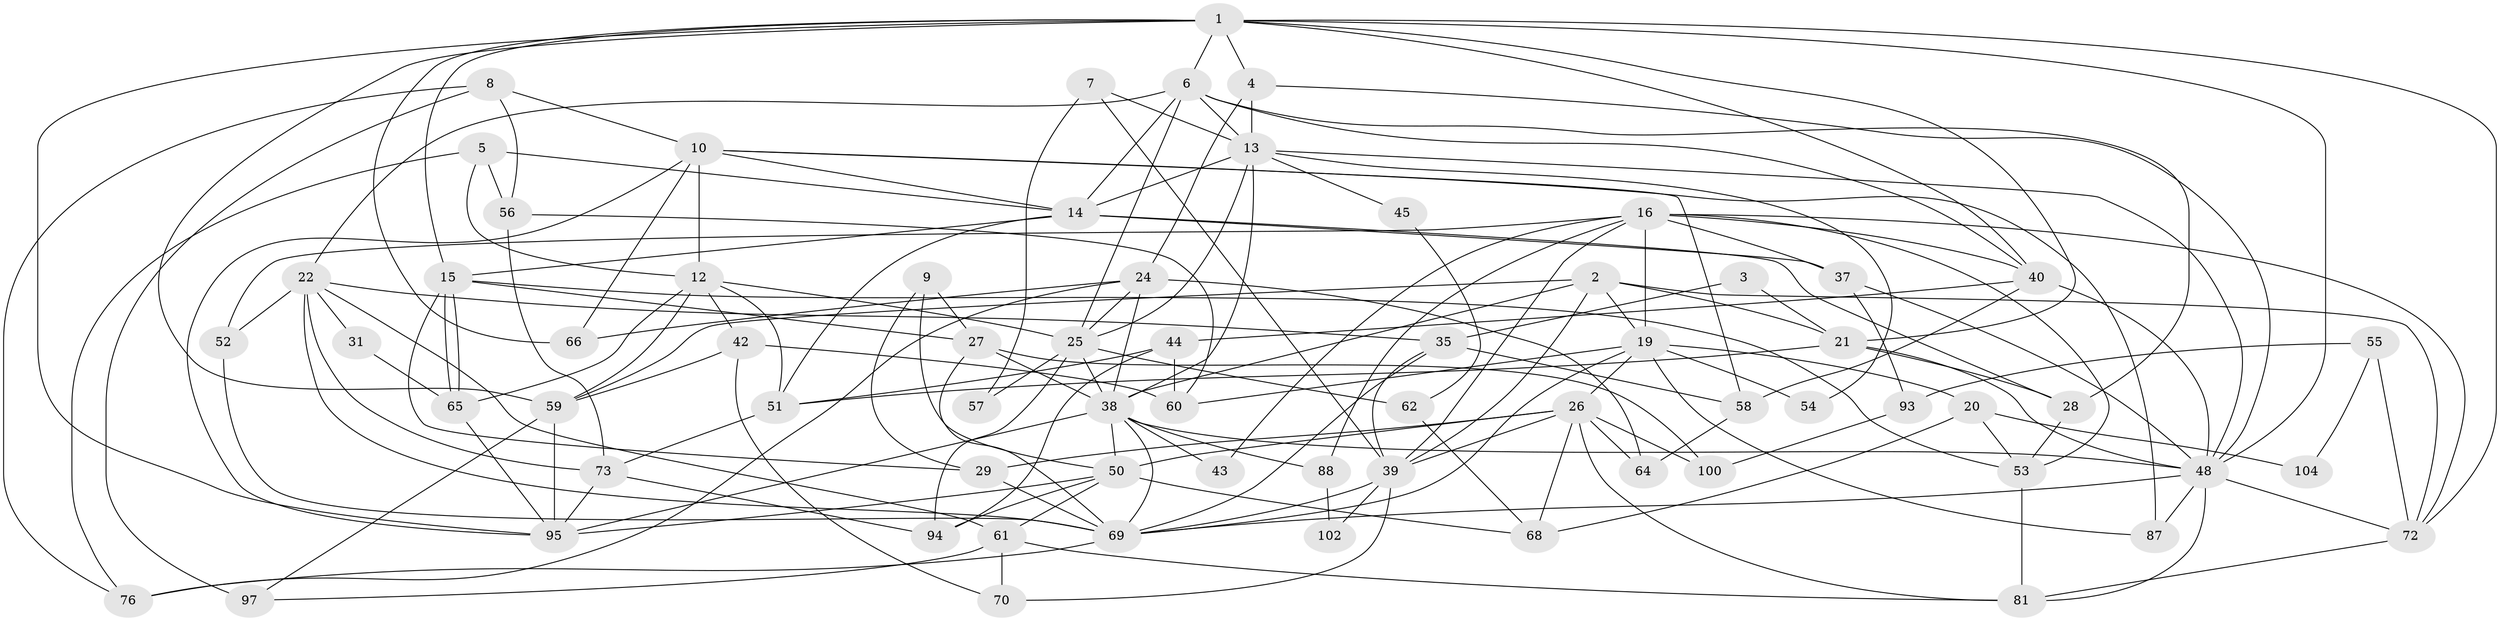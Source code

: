 // Generated by graph-tools (version 1.1) at 2025/23/03/03/25 07:23:56]
// undirected, 68 vertices, 170 edges
graph export_dot {
graph [start="1"]
  node [color=gray90,style=filled];
  1 [super="+18"];
  2 [super="+77"];
  3;
  4;
  5 [super="+17"];
  6 [super="+33"];
  7;
  8 [super="+11"];
  9;
  10 [super="+23"];
  12 [super="+34"];
  13 [super="+30"];
  14 [super="+96"];
  15 [super="+74"];
  16 [super="+49"];
  19 [super="+78"];
  20;
  21 [super="+101"];
  22 [super="+75"];
  24 [super="+41"];
  25 [super="+32"];
  26 [super="+36"];
  27 [super="+47"];
  28 [super="+63"];
  29 [super="+86"];
  31;
  35 [super="+83"];
  37;
  38 [super="+79"];
  39 [super="+103"];
  40 [super="+67"];
  42;
  43;
  44 [super="+46"];
  45;
  48 [super="+92"];
  50 [super="+99"];
  51 [super="+98"];
  52;
  53 [super="+84"];
  54;
  55;
  56 [super="+71"];
  57;
  58;
  59 [super="+85"];
  60;
  61 [super="+89"];
  62;
  64;
  65;
  66;
  68;
  69 [super="+82"];
  70;
  72 [super="+91"];
  73;
  76 [super="+80"];
  81 [super="+90"];
  87;
  88;
  93;
  94;
  95 [super="+105"];
  97;
  100;
  102;
  104;
  1 -- 95;
  1 -- 4;
  1 -- 21;
  1 -- 48;
  1 -- 6;
  1 -- 66;
  1 -- 40;
  1 -- 72;
  1 -- 59;
  1 -- 15;
  2 -- 59;
  2 -- 21;
  2 -- 19;
  2 -- 38;
  2 -- 39;
  2 -- 72;
  3 -- 21;
  3 -- 35;
  4 -- 48;
  4 -- 24;
  4 -- 13;
  5 -- 14;
  5 -- 76;
  5 -- 56 [weight=2];
  5 -- 12;
  6 -- 25;
  6 -- 13;
  6 -- 22;
  6 -- 28;
  6 -- 14;
  6 -- 40;
  7 -- 39;
  7 -- 57;
  7 -- 13;
  8 -- 10;
  8 -- 76;
  8 -- 97;
  8 -- 56;
  9 -- 27;
  9 -- 50;
  9 -- 29;
  10 -- 66;
  10 -- 58;
  10 -- 87;
  10 -- 12;
  10 -- 95;
  10 -- 14;
  12 -- 65;
  12 -- 51;
  12 -- 42;
  12 -- 59;
  12 -- 25;
  13 -- 14;
  13 -- 54;
  13 -- 38;
  13 -- 48;
  13 -- 45;
  13 -- 25;
  14 -- 51;
  14 -- 28;
  14 -- 37;
  14 -- 15;
  15 -- 65;
  15 -- 65;
  15 -- 53;
  15 -- 27;
  15 -- 29;
  16 -- 37;
  16 -- 19;
  16 -- 39;
  16 -- 40;
  16 -- 72;
  16 -- 43;
  16 -- 52;
  16 -- 53;
  16 -- 88;
  19 -- 20;
  19 -- 54;
  19 -- 60;
  19 -- 87;
  19 -- 26;
  19 -- 69;
  20 -- 53;
  20 -- 68;
  20 -- 104;
  21 -- 48;
  21 -- 28;
  21 -- 51;
  22 -- 52;
  22 -- 69;
  22 -- 73;
  22 -- 61;
  22 -- 31;
  22 -- 35;
  24 -- 25;
  24 -- 64;
  24 -- 66;
  24 -- 38;
  24 -- 76;
  25 -- 94;
  25 -- 57;
  25 -- 38;
  25 -- 62;
  26 -- 64;
  26 -- 100;
  26 -- 68;
  26 -- 39;
  26 -- 29;
  26 -- 50;
  26 -- 81;
  27 -- 38;
  27 -- 100;
  27 -- 69;
  28 -- 53;
  29 -- 69;
  31 -- 65;
  35 -- 39 [weight=2];
  35 -- 69;
  35 -- 58;
  37 -- 48;
  37 -- 93;
  38 -- 88;
  38 -- 69;
  38 -- 43;
  38 -- 48;
  38 -- 50;
  38 -- 95;
  39 -- 69;
  39 -- 70;
  39 -- 102;
  40 -- 48;
  40 -- 58;
  40 -- 44;
  42 -- 60;
  42 -- 70;
  42 -- 59;
  44 -- 94;
  44 -- 60;
  44 -- 51;
  45 -- 62;
  48 -- 69;
  48 -- 72;
  48 -- 81;
  48 -- 87;
  50 -- 68;
  50 -- 61;
  50 -- 94;
  50 -- 95;
  51 -- 73;
  52 -- 69;
  53 -- 81;
  55 -- 93;
  55 -- 104;
  55 -- 72;
  56 -- 73;
  56 -- 60;
  58 -- 64;
  59 -- 97;
  59 -- 95;
  61 -- 70;
  61 -- 97;
  61 -- 81;
  62 -- 68;
  65 -- 95;
  69 -- 76;
  72 -- 81;
  73 -- 95;
  73 -- 94;
  88 -- 102;
  93 -- 100;
}
